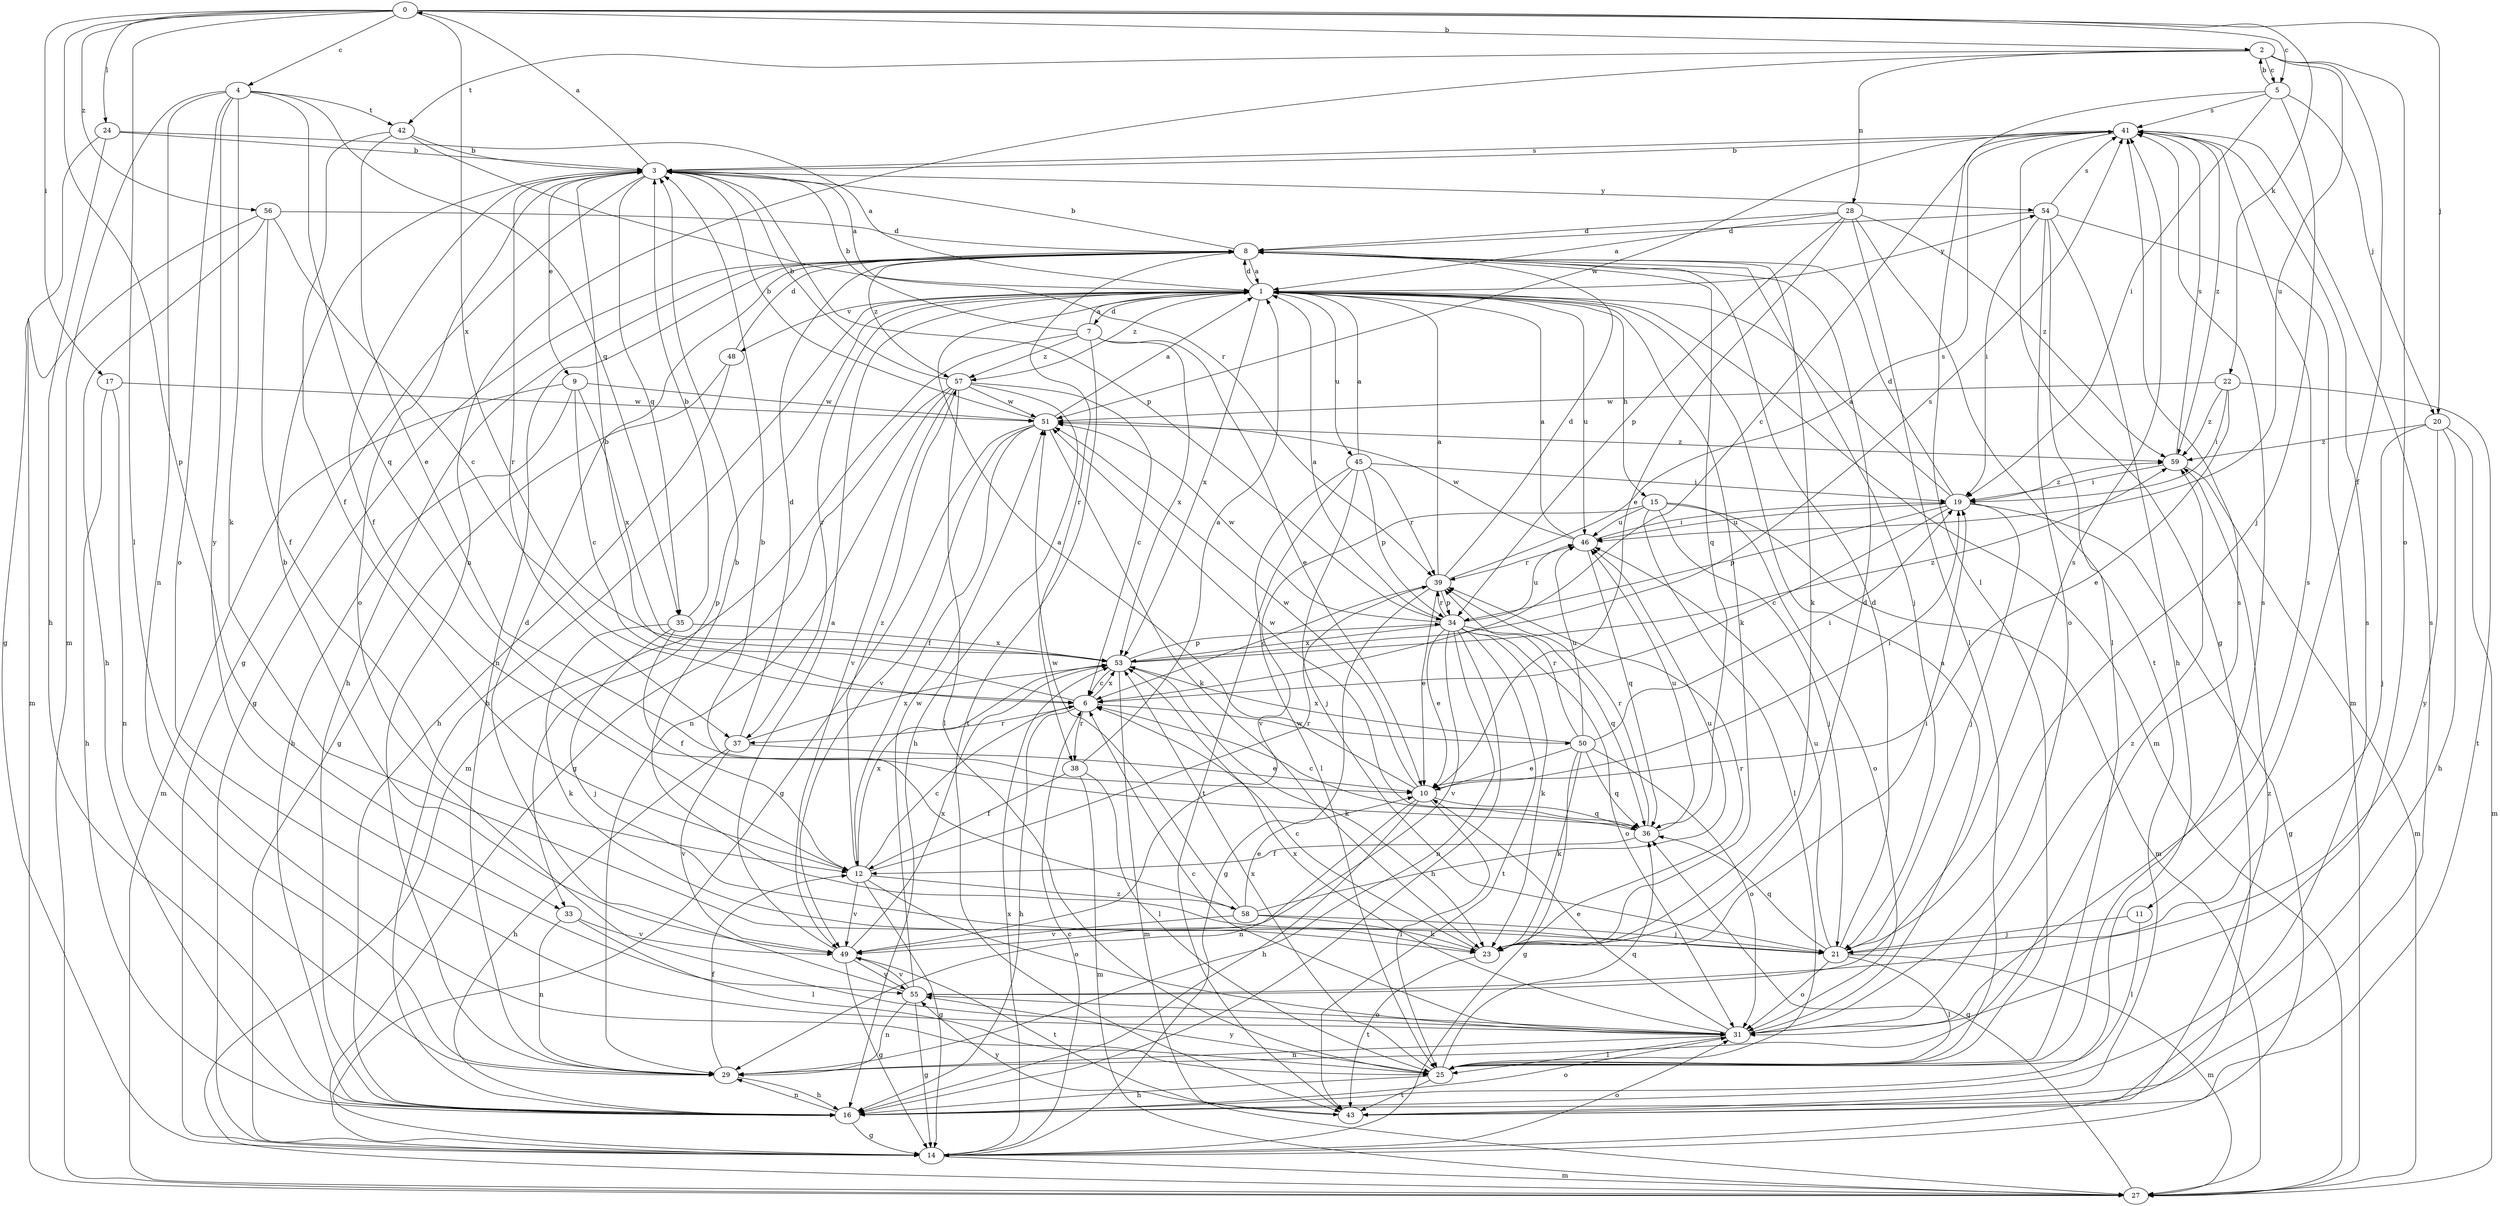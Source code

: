 strict digraph  {
0;
1;
2;
3;
4;
5;
6;
7;
8;
9;
10;
11;
12;
14;
15;
16;
17;
19;
20;
21;
22;
23;
24;
25;
27;
28;
29;
31;
33;
34;
35;
36;
37;
38;
39;
41;
42;
43;
45;
46;
48;
49;
50;
51;
53;
54;
55;
56;
57;
58;
59;
0 -> 2  [label=b];
0 -> 4  [label=c];
0 -> 5  [label=c];
0 -> 17  [label=i];
0 -> 20  [label=j];
0 -> 22  [label=k];
0 -> 24  [label=l];
0 -> 25  [label=l];
0 -> 33  [label=p];
0 -> 53  [label=x];
0 -> 56  [label=z];
1 -> 7  [label=d];
1 -> 8  [label=d];
1 -> 15  [label=h];
1 -> 16  [label=h];
1 -> 23  [label=k];
1 -> 27  [label=m];
1 -> 33  [label=p];
1 -> 37  [label=r];
1 -> 45  [label=u];
1 -> 46  [label=u];
1 -> 48  [label=v];
1 -> 53  [label=x];
1 -> 54  [label=y];
1 -> 57  [label=z];
2 -> 5  [label=c];
2 -> 11  [label=f];
2 -> 28  [label=n];
2 -> 29  [label=n];
2 -> 31  [label=o];
2 -> 42  [label=t];
2 -> 46  [label=u];
3 -> 0  [label=a];
3 -> 1  [label=a];
3 -> 9  [label=e];
3 -> 12  [label=f];
3 -> 14  [label=g];
3 -> 31  [label=o];
3 -> 34  [label=p];
3 -> 35  [label=q];
3 -> 37  [label=r];
3 -> 41  [label=s];
3 -> 54  [label=y];
4 -> 23  [label=k];
4 -> 27  [label=m];
4 -> 29  [label=n];
4 -> 31  [label=o];
4 -> 35  [label=q];
4 -> 36  [label=q];
4 -> 42  [label=t];
4 -> 55  [label=y];
5 -> 2  [label=b];
5 -> 19  [label=i];
5 -> 20  [label=j];
5 -> 21  [label=j];
5 -> 25  [label=l];
5 -> 41  [label=s];
6 -> 3  [label=b];
6 -> 16  [label=h];
6 -> 37  [label=r];
6 -> 38  [label=r];
6 -> 50  [label=w];
6 -> 53  [label=x];
7 -> 1  [label=a];
7 -> 3  [label=b];
7 -> 10  [label=e];
7 -> 27  [label=m];
7 -> 43  [label=t];
7 -> 53  [label=x];
7 -> 57  [label=z];
8 -> 1  [label=a];
8 -> 3  [label=b];
8 -> 14  [label=g];
8 -> 16  [label=h];
8 -> 21  [label=j];
8 -> 23  [label=k];
8 -> 29  [label=n];
8 -> 36  [label=q];
8 -> 38  [label=r];
8 -> 57  [label=z];
9 -> 6  [label=c];
9 -> 16  [label=h];
9 -> 27  [label=m];
9 -> 51  [label=w];
9 -> 53  [label=x];
10 -> 1  [label=a];
10 -> 16  [label=h];
10 -> 19  [label=i];
10 -> 25  [label=l];
10 -> 29  [label=n];
10 -> 36  [label=q];
10 -> 51  [label=w];
11 -> 21  [label=j];
11 -> 25  [label=l];
12 -> 6  [label=c];
12 -> 14  [label=g];
12 -> 31  [label=o];
12 -> 39  [label=r];
12 -> 49  [label=v];
12 -> 53  [label=x];
12 -> 57  [label=z];
12 -> 58  [label=z];
14 -> 6  [label=c];
14 -> 27  [label=m];
14 -> 31  [label=o];
14 -> 53  [label=x];
15 -> 21  [label=j];
15 -> 25  [label=l];
15 -> 27  [label=m];
15 -> 31  [label=o];
15 -> 46  [label=u];
15 -> 49  [label=v];
16 -> 14  [label=g];
16 -> 29  [label=n];
16 -> 31  [label=o];
16 -> 41  [label=s];
17 -> 16  [label=h];
17 -> 29  [label=n];
17 -> 51  [label=w];
19 -> 1  [label=a];
19 -> 6  [label=c];
19 -> 8  [label=d];
19 -> 14  [label=g];
19 -> 21  [label=j];
19 -> 34  [label=p];
19 -> 46  [label=u];
19 -> 59  [label=z];
20 -> 16  [label=h];
20 -> 21  [label=j];
20 -> 27  [label=m];
20 -> 55  [label=y];
20 -> 59  [label=z];
21 -> 3  [label=b];
21 -> 8  [label=d];
21 -> 25  [label=l];
21 -> 27  [label=m];
21 -> 31  [label=o];
21 -> 36  [label=q];
21 -> 46  [label=u];
22 -> 10  [label=e];
22 -> 19  [label=i];
22 -> 43  [label=t];
22 -> 51  [label=w];
22 -> 59  [label=z];
23 -> 6  [label=c];
23 -> 8  [label=d];
23 -> 19  [label=i];
23 -> 39  [label=r];
23 -> 43  [label=t];
24 -> 1  [label=a];
24 -> 3  [label=b];
24 -> 14  [label=g];
24 -> 16  [label=h];
25 -> 16  [label=h];
25 -> 36  [label=q];
25 -> 41  [label=s];
25 -> 43  [label=t];
25 -> 53  [label=x];
25 -> 55  [label=y];
27 -> 36  [label=q];
28 -> 1  [label=a];
28 -> 8  [label=d];
28 -> 10  [label=e];
28 -> 25  [label=l];
28 -> 34  [label=p];
28 -> 43  [label=t];
28 -> 59  [label=z];
29 -> 12  [label=f];
29 -> 16  [label=h];
29 -> 41  [label=s];
31 -> 1  [label=a];
31 -> 6  [label=c];
31 -> 10  [label=e];
31 -> 25  [label=l];
31 -> 29  [label=n];
31 -> 41  [label=s];
31 -> 53  [label=x];
31 -> 59  [label=z];
33 -> 25  [label=l];
33 -> 29  [label=n];
33 -> 49  [label=v];
34 -> 1  [label=a];
34 -> 10  [label=e];
34 -> 16  [label=h];
34 -> 23  [label=k];
34 -> 29  [label=n];
34 -> 31  [label=o];
34 -> 36  [label=q];
34 -> 39  [label=r];
34 -> 43  [label=t];
34 -> 46  [label=u];
34 -> 49  [label=v];
34 -> 51  [label=w];
34 -> 53  [label=x];
35 -> 3  [label=b];
35 -> 12  [label=f];
35 -> 21  [label=j];
35 -> 23  [label=k];
35 -> 53  [label=x];
36 -> 6  [label=c];
36 -> 12  [label=f];
36 -> 39  [label=r];
36 -> 46  [label=u];
36 -> 51  [label=w];
37 -> 8  [label=d];
37 -> 10  [label=e];
37 -> 16  [label=h];
37 -> 49  [label=v];
37 -> 53  [label=x];
38 -> 1  [label=a];
38 -> 12  [label=f];
38 -> 25  [label=l];
38 -> 27  [label=m];
39 -> 1  [label=a];
39 -> 6  [label=c];
39 -> 8  [label=d];
39 -> 10  [label=e];
39 -> 14  [label=g];
39 -> 34  [label=p];
39 -> 41  [label=s];
41 -> 3  [label=b];
41 -> 6  [label=c];
41 -> 14  [label=g];
41 -> 51  [label=w];
41 -> 59  [label=z];
42 -> 3  [label=b];
42 -> 10  [label=e];
42 -> 12  [label=f];
42 -> 39  [label=r];
43 -> 41  [label=s];
43 -> 55  [label=y];
43 -> 59  [label=z];
45 -> 1  [label=a];
45 -> 19  [label=i];
45 -> 21  [label=j];
45 -> 25  [label=l];
45 -> 34  [label=p];
45 -> 39  [label=r];
45 -> 43  [label=t];
46 -> 1  [label=a];
46 -> 19  [label=i];
46 -> 36  [label=q];
46 -> 39  [label=r];
46 -> 51  [label=w];
48 -> 8  [label=d];
48 -> 14  [label=g];
48 -> 16  [label=h];
49 -> 1  [label=a];
49 -> 3  [label=b];
49 -> 14  [label=g];
49 -> 43  [label=t];
49 -> 53  [label=x];
49 -> 55  [label=y];
50 -> 10  [label=e];
50 -> 14  [label=g];
50 -> 19  [label=i];
50 -> 23  [label=k];
50 -> 31  [label=o];
50 -> 36  [label=q];
50 -> 39  [label=r];
50 -> 46  [label=u];
50 -> 53  [label=x];
51 -> 1  [label=a];
51 -> 3  [label=b];
51 -> 12  [label=f];
51 -> 14  [label=g];
51 -> 23  [label=k];
51 -> 49  [label=v];
51 -> 59  [label=z];
53 -> 6  [label=c];
53 -> 23  [label=k];
53 -> 27  [label=m];
53 -> 34  [label=p];
53 -> 41  [label=s];
53 -> 59  [label=z];
54 -> 8  [label=d];
54 -> 16  [label=h];
54 -> 19  [label=i];
54 -> 25  [label=l];
54 -> 27  [label=m];
54 -> 31  [label=o];
54 -> 41  [label=s];
55 -> 8  [label=d];
55 -> 14  [label=g];
55 -> 29  [label=n];
55 -> 31  [label=o];
55 -> 41  [label=s];
55 -> 49  [label=v];
55 -> 51  [label=w];
56 -> 6  [label=c];
56 -> 8  [label=d];
56 -> 12  [label=f];
56 -> 16  [label=h];
56 -> 27  [label=m];
57 -> 3  [label=b];
57 -> 6  [label=c];
57 -> 14  [label=g];
57 -> 16  [label=h];
57 -> 25  [label=l];
57 -> 29  [label=n];
57 -> 49  [label=v];
57 -> 51  [label=w];
58 -> 3  [label=b];
58 -> 10  [label=e];
58 -> 21  [label=j];
58 -> 23  [label=k];
58 -> 46  [label=u];
58 -> 49  [label=v];
58 -> 51  [label=w];
59 -> 19  [label=i];
59 -> 27  [label=m];
59 -> 41  [label=s];
}
